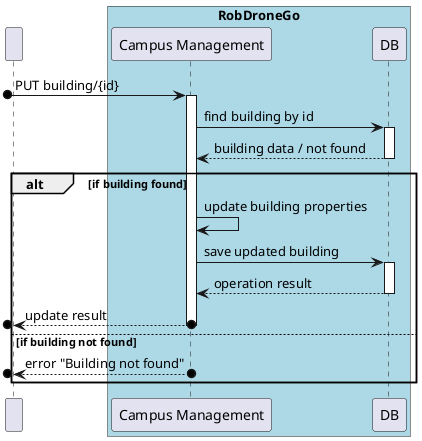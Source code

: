 @startuml SD Lv2

participant " "
box "RobDroneGo" #LightBlue
    participant "Campus Management" as campus
    participant "DB" as DB
end box

[o-> campus : PUT building/{id}
activate campus

campus -> DB : find building by id
activate DB
DB --> campus : building data / not found
deactivate DB

alt if building found

    campus -> campus : update building properties

    campus -> DB : save updated building
    activate DB
    DB --> campus : operation result
    deactivate DB

    [o<--o campus : update result
    deactivate campus

else if building not found

    [o<--o campus : error "Building not found"
    deactivate campus

end

@enduml
